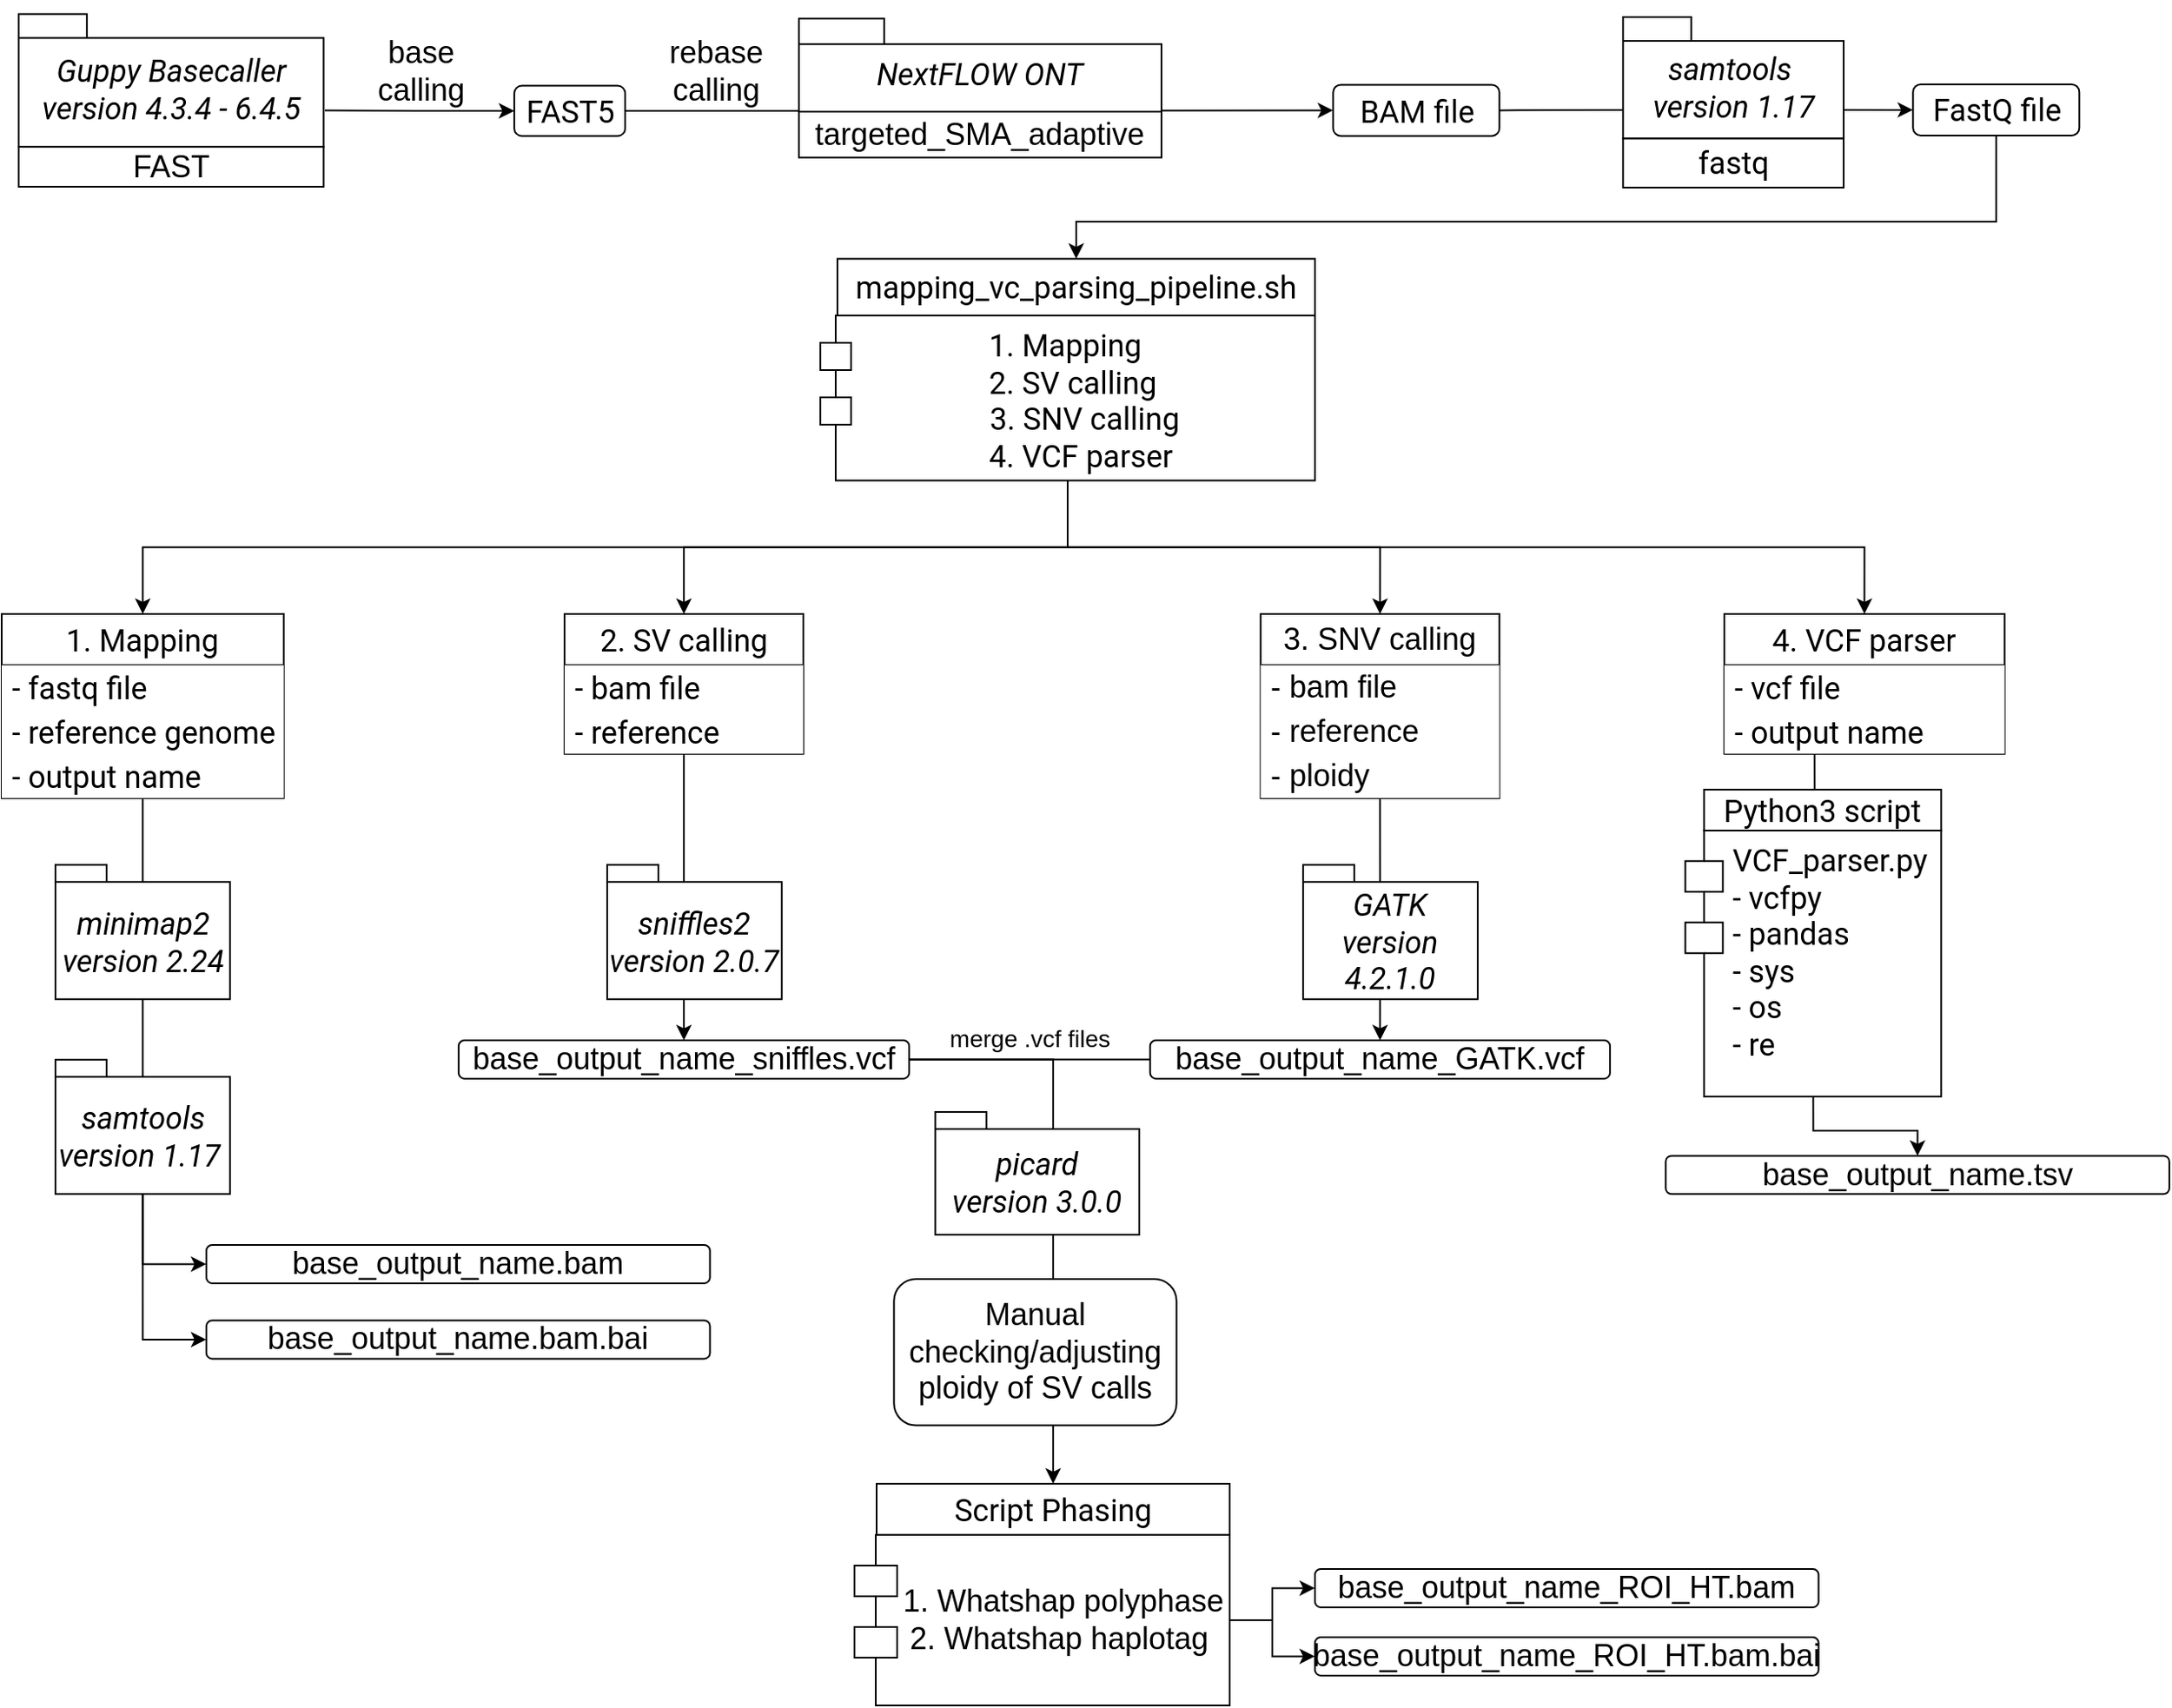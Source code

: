 <mxfile version="21.7.1" type="github">
  <diagram name="Page-1" id="vcV-yVb5MliYD7OHsdSn">
    <mxGraphModel dx="2029" dy="1234" grid="1" gridSize="10" guides="1" tooltips="1" connect="1" arrows="1" fold="1" page="1" pageScale="1" pageWidth="1654" pageHeight="1169" math="0" shadow="0">
      <root>
        <mxCell id="0" />
        <mxCell id="1" parent="0" />
        <mxCell id="tvqyL0lyOZ1OIDbs6Dl1-3" style="edgeStyle=orthogonalEdgeStyle;rounded=0;orthogonalLoop=1;jettySize=auto;html=1;exitX=0.5;exitY=1;exitDx=0;exitDy=0;fontSize=18;" edge="1" parent="1" source="TnzUW3G3kLykprTefT0Z-19" target="TnzUW3G3kLykprTefT0Z-15">
          <mxGeometry relative="1" as="geometry" />
        </mxCell>
        <mxCell id="tvqyL0lyOZ1OIDbs6Dl1-1" style="edgeStyle=orthogonalEdgeStyle;rounded=0;orthogonalLoop=1;jettySize=auto;html=1;exitX=0.5;exitY=1;exitDx=0;exitDy=0;entryX=0;entryY=0.5;entryDx=0;entryDy=0;fontSize=18;" edge="1" parent="1" source="TnzUW3G3kLykprTefT0Z-1" target="TnzUW3G3kLykprTefT0Z-13">
          <mxGeometry relative="1" as="geometry" />
        </mxCell>
        <mxCell id="TnzUW3G3kLykprTefT0Z-1" value="1. Mapping" style="swimlane;fontStyle=0;childLayout=stackLayout;horizontal=1;startSize=30;horizontalStack=0;resizeParent=1;resizeParentMax=0;resizeLast=0;collapsible=1;marginBottom=0;whiteSpace=wrap;html=1;fontFamily=Roboto;fontSource=https%3A%2F%2Ffonts.googleapis.com%2Fcss%3Ffamily%3DRoboto;fontSize=18;" parent="1" vertex="1">
          <mxGeometry x="240" y="490" width="165.36" height="107.953" as="geometry" />
        </mxCell>
        <mxCell id="TnzUW3G3kLykprTefT0Z-2" value="- fastq file" style="text;align=left;verticalAlign=middle;spacingLeft=4;spacingRight=4;overflow=hidden;points=[[0,0.5],[1,0.5]];portConstraint=eastwest;rotatable=0;whiteSpace=wrap;html=1;fontFamily=Roboto;fontSource=https%3A%2F%2Ffonts.googleapis.com%2Fcss%3Ffamily%3DRoboto;fontSize=18;fillColor=default;" parent="TnzUW3G3kLykprTefT0Z-1" vertex="1">
          <mxGeometry y="30" width="165.36" height="25.984" as="geometry" />
        </mxCell>
        <mxCell id="TnzUW3G3kLykprTefT0Z-3" value="- reference genome" style="text;align=left;verticalAlign=middle;spacingLeft=4;spacingRight=4;overflow=hidden;points=[[0,0.5],[1,0.5]];portConstraint=eastwest;rotatable=0;whiteSpace=wrap;html=1;fontFamily=Roboto;fontSource=https%3A%2F%2Ffonts.googleapis.com%2Fcss%3Ffamily%3DRoboto;fontSize=18;fillColor=default;" parent="TnzUW3G3kLykprTefT0Z-1" vertex="1">
          <mxGeometry y="55.984" width="165.36" height="25.984" as="geometry" />
        </mxCell>
        <mxCell id="TnzUW3G3kLykprTefT0Z-4" value="- output name" style="text;align=left;verticalAlign=middle;spacingLeft=4;spacingRight=4;overflow=hidden;points=[[0,0.5],[1,0.5]];portConstraint=eastwest;rotatable=0;whiteSpace=wrap;html=1;fontFamily=Roboto;fontSource=https%3A%2F%2Ffonts.googleapis.com%2Fcss%3Ffamily%3DRoboto;fontSize=18;fillColor=default;" parent="TnzUW3G3kLykprTefT0Z-1" vertex="1">
          <mxGeometry y="81.968" width="165.36" height="25.984" as="geometry" />
        </mxCell>
        <mxCell id="tvqyL0lyOZ1OIDbs6Dl1-14" style="edgeStyle=orthogonalEdgeStyle;rounded=0;orthogonalLoop=1;jettySize=auto;html=1;exitX=1;exitY=0.5;exitDx=0;exitDy=0;entryX=0;entryY=0.5;entryDx=0;entryDy=0;fontSize=18;" edge="1" parent="1" source="TnzUW3G3kLykprTefT0Z-5" target="H34V7Ri5q2Nj2kquJj98-36">
          <mxGeometry relative="1" as="geometry" />
        </mxCell>
        <mxCell id="tvqyL0lyOZ1OIDbs6Dl1-15" style="edgeStyle=orthogonalEdgeStyle;rounded=0;orthogonalLoop=1;jettySize=auto;html=1;exitX=0;exitY=0.5;exitDx=0;exitDy=0;entryX=1.004;entryY=0.725;entryDx=0;entryDy=0;entryPerimeter=0;endArrow=none;endFill=0;startArrow=classic;startFill=1;fontSize=18;" edge="1" parent="1" source="TnzUW3G3kLykprTefT0Z-5" target="H34V7Ri5q2Nj2kquJj98-14">
          <mxGeometry relative="1" as="geometry" />
        </mxCell>
        <mxCell id="TnzUW3G3kLykprTefT0Z-5" value="FAST5" style="rounded=1;whiteSpace=wrap;html=1;fontFamily=Roboto;fontSource=https%3A%2F%2Ffonts.googleapis.com%2Fcss%3Ffamily%3DRoboto;fontSize=18;" parent="1" vertex="1">
          <mxGeometry x="540.55" y="180.26" width="65" height="29.49" as="geometry" />
        </mxCell>
        <mxCell id="TnzUW3G3kLykprTefT0Z-10" value="&lt;font style=&quot;font-size: 18px;&quot;&gt;minimap2&lt;br style=&quot;font-size: 18px;&quot;&gt;version 2.24&lt;br style=&quot;font-size: 18px;&quot;&gt;&lt;/font&gt;" style="shape=folder;fontStyle=2;spacingTop=10;tabWidth=30;tabHeight=10;tabPosition=left;html=1;whiteSpace=wrap;fontFamily=Roboto;fontSource=https%3A%2F%2Ffonts.googleapis.com%2Fcss%3Ffamily%3DRoboto;fontSize=18;" parent="1" vertex="1">
          <mxGeometry x="271.5" y="637.16" width="102.362" height="78.74" as="geometry" />
        </mxCell>
        <mxCell id="TnzUW3G3kLykprTefT0Z-12" value="&lt;font style=&quot;font-size: 18px;&quot;&gt;sniffles2&lt;br style=&quot;font-size: 18px;&quot;&gt;version 2.0.7&lt;br style=&quot;font-size: 18px;&quot;&gt;&lt;/font&gt;" style="shape=folder;fontStyle=2;spacingTop=10;tabWidth=30;tabHeight=10;tabPosition=left;html=1;whiteSpace=wrap;fontFamily=Roboto;fontSource=https%3A%2F%2Ffonts.googleapis.com%2Fcss%3Ffamily%3DRoboto;fontSize=18;" parent="1" vertex="1">
          <mxGeometry x="595" y="637.159" width="102.362" height="78.74" as="geometry" />
        </mxCell>
        <mxCell id="TnzUW3G3kLykprTefT0Z-13" value="base_output_name.bam" style="rounded=1;whiteSpace=wrap;html=1;align=center;fontSize=18;" parent="1" vertex="1">
          <mxGeometry x="360" y="860.001" width="295.275" height="22.441" as="geometry" />
        </mxCell>
        <mxCell id="tvqyL0lyOZ1OIDbs6Dl1-10" style="edgeStyle=orthogonalEdgeStyle;rounded=0;orthogonalLoop=1;jettySize=auto;html=1;entryX=0.5;entryY=0;entryDx=0;entryDy=0;exitX=1;exitY=0.5;exitDx=0;exitDy=0;fontSize=18;" edge="1" parent="1" source="TnzUW3G3kLykprTefT0Z-15" target="i7Iz10wV050JpFX4qJ6I-25">
          <mxGeometry relative="1" as="geometry">
            <mxPoint x="864.36" y="978.25" as="targetPoint" />
            <mxPoint x="803.36" y="802.011" as="sourcePoint" />
          </mxGeometry>
        </mxCell>
        <mxCell id="TnzUW3G3kLykprTefT0Z-15" value="base_output_name_sniffles.vcf" style="rounded=1;whiteSpace=wrap;html=1;fontSize=18;" parent="1" vertex="1">
          <mxGeometry x="507.92" y="740" width="264.16" height="22.441" as="geometry" />
        </mxCell>
        <mxCell id="tvqyL0lyOZ1OIDbs6Dl1-2" style="edgeStyle=orthogonalEdgeStyle;rounded=0;orthogonalLoop=1;jettySize=auto;html=1;exitX=0;exitY=0.5;exitDx=0;exitDy=0;entryX=0.5;entryY=1;entryDx=0;entryDy=0;entryPerimeter=0;startArrow=classic;startFill=1;endArrow=none;endFill=0;fontSize=18;" edge="1" parent="1" source="TnzUW3G3kLykprTefT0Z-17" target="TnzUW3G3kLykprTefT0Z-11">
          <mxGeometry relative="1" as="geometry" />
        </mxCell>
        <mxCell id="TnzUW3G3kLykprTefT0Z-17" value="base_output_name.bam.bai" style="rounded=1;whiteSpace=wrap;html=1;fontSize=18;" parent="1" vertex="1">
          <mxGeometry x="360" y="904.25" width="295.275" height="22.441" as="geometry" />
        </mxCell>
        <mxCell id="TnzUW3G3kLykprTefT0Z-19" value="2. SV calling" style="swimlane;fontStyle=0;childLayout=stackLayout;horizontal=1;startSize=30;horizontalStack=0;resizeParent=1;resizeParentMax=0;resizeLast=0;collapsible=1;marginBottom=0;whiteSpace=wrap;html=1;fontFamily=Roboto;fontSource=https%3A%2F%2Ffonts.googleapis.com%2Fcss%3Ffamily%3DRoboto;fontSize=18;" parent="1" vertex="1">
          <mxGeometry x="570" y="490" width="140" height="81.968" as="geometry" />
        </mxCell>
        <mxCell id="TnzUW3G3kLykprTefT0Z-20" value="- bam file" style="text;strokeColor=none;fillColor=default;align=left;verticalAlign=middle;spacingLeft=4;spacingRight=4;overflow=hidden;points=[[0,0.5],[1,0.5]];portConstraint=eastwest;rotatable=0;whiteSpace=wrap;html=1;fontFamily=Roboto;fontSource=https%3A%2F%2Ffonts.googleapis.com%2Fcss%3Ffamily%3DRoboto;fontSize=18;" parent="TnzUW3G3kLykprTefT0Z-19" vertex="1">
          <mxGeometry y="30" width="140" height="25.984" as="geometry" />
        </mxCell>
        <mxCell id="TnzUW3G3kLykprTefT0Z-21" value="- reference genome" style="text;strokeColor=none;fillColor=default;align=left;verticalAlign=middle;spacingLeft=4;spacingRight=4;overflow=hidden;points=[[0,0.5],[1,0.5]];portConstraint=eastwest;rotatable=0;whiteSpace=wrap;html=1;fontFamily=Roboto;fontSource=https%3A%2F%2Ffonts.googleapis.com%2Fcss%3Ffamily%3DRoboto;fontSize=18;" parent="TnzUW3G3kLykprTefT0Z-19" vertex="1">
          <mxGeometry y="55.984" width="140" height="25.984" as="geometry" />
        </mxCell>
        <mxCell id="tvqyL0lyOZ1OIDbs6Dl1-24" style="edgeStyle=orthogonalEdgeStyle;rounded=0;orthogonalLoop=1;jettySize=auto;html=1;exitX=0.5;exitY=1;exitDx=0;exitDy=0;entryX=0.466;entryY=0.101;entryDx=0;entryDy=0;entryPerimeter=0;endArrow=none;endFill=0;fontSize=18;" edge="1" parent="1" source="TnzUW3G3kLykprTefT0Z-23" target="H34V7Ri5q2Nj2kquJj98-51">
          <mxGeometry relative="1" as="geometry" />
        </mxCell>
        <mxCell id="TnzUW3G3kLykprTefT0Z-23" value="4. VCF parser" style="swimlane;fontStyle=0;childLayout=stackLayout;horizontal=1;startSize=30;horizontalStack=0;resizeParent=1;resizeParentMax=0;resizeLast=0;collapsible=1;marginBottom=0;whiteSpace=wrap;html=1;fontFamily=Roboto;fontSource=https%3A%2F%2Ffonts.googleapis.com%2Fcss%3Ffamily%3DRoboto;fontSize=18;" parent="1" vertex="1">
          <mxGeometry x="1250" y="490" width="164.34" height="81.968" as="geometry">
            <mxRectangle x="515" y="570" width="110" height="30" as="alternateBounds" />
          </mxGeometry>
        </mxCell>
        <mxCell id="TnzUW3G3kLykprTefT0Z-24" value="- vcf file" style="text;strokeColor=none;fillColor=default;align=left;verticalAlign=middle;spacingLeft=4;spacingRight=4;overflow=hidden;points=[[0,0.5],[1,0.5]];portConstraint=eastwest;rotatable=0;whiteSpace=wrap;html=1;fontFamily=Roboto;fontSource=https%3A%2F%2Ffonts.googleapis.com%2Fcss%3Ffamily%3DRoboto;fontSize=18;" parent="TnzUW3G3kLykprTefT0Z-23" vertex="1">
          <mxGeometry y="30" width="164.34" height="25.984" as="geometry" />
        </mxCell>
        <mxCell id="TnzUW3G3kLykprTefT0Z-25" value="- output name" style="text;strokeColor=none;fillColor=default;align=left;verticalAlign=middle;spacingLeft=4;spacingRight=4;overflow=hidden;points=[[0,0.5],[1,0.5]];portConstraint=eastwest;rotatable=0;whiteSpace=wrap;html=1;fontFamily=Roboto;fontSource=https%3A%2F%2Ffonts.googleapis.com%2Fcss%3Ffamily%3DRoboto;fontSize=18;" parent="TnzUW3G3kLykprTefT0Z-23" vertex="1">
          <mxGeometry y="55.984" width="164.34" height="25.984" as="geometry" />
        </mxCell>
        <mxCell id="H34V7Ri5q2Nj2kquJj98-2" value="" style="group;fontFamily=Roboto;fontSource=https%3A%2F%2Ffonts.googleapis.com%2Fcss%3Ffamily%3DRoboto;fontSize=18;" parent="1" vertex="1" connectable="0">
          <mxGeometry x="720" y="281.75" width="290" height="155.25" as="geometry" />
        </mxCell>
        <mxCell id="TnzUW3G3kLykprTefT0Z-8" value="&lt;div style=&quot;font-size: 18px;&quot;&gt;&lt;/div&gt;&lt;div style=&quot;text-align: left; font-size: 18px;&quot;&gt;&lt;span style=&quot;background-color: initial; font-size: 18px;&quot;&gt;1. Mapping&lt;/span&gt;&lt;/div&gt;&lt;div style=&quot;text-align: left; font-size: 18px;&quot;&gt;&lt;span style=&quot;background-color: initial; font-size: 18px;&quot;&gt;2. SV calling&lt;/span&gt;&lt;/div&gt;&lt;div style=&quot;font-size: 18px;&quot;&gt;&lt;span style=&quot;background-color: initial; font-size: 18px;&quot;&gt;3. SNV calling&lt;/span&gt;&lt;/div&gt;&lt;div style=&quot;font-size: 18px;&quot;&gt;&lt;span style=&quot;background-color: initial; font-size: 18px;&quot;&gt;4. VCF parser&amp;nbsp;&lt;/span&gt;&lt;/div&gt;" style="shape=module;align=left;spacingLeft=20;align=center;verticalAlign=top;whiteSpace=wrap;html=1;fontFamily=Roboto;fontSource=https%3A%2F%2Ffonts.googleapis.com%2Fcss%3Ffamily%3DRoboto;fontSize=18;jettyWidth=18;jettyHeight=16;" parent="H34V7Ri5q2Nj2kquJj98-2" vertex="1">
          <mxGeometry y="33.27" width="290" height="96.73" as="geometry" />
        </mxCell>
        <mxCell id="H34V7Ri5q2Nj2kquJj98-1" value="mapping_vc_parsing_pipeline.sh" style="rounded=0;whiteSpace=wrap;html=1;fontFamily=Roboto;fontSource=https%3A%2F%2Ffonts.googleapis.com%2Fcss%3Ffamily%3DRoboto;fontSize=18;" parent="H34V7Ri5q2Nj2kquJj98-2" vertex="1">
          <mxGeometry x="10" width="280" height="33.27" as="geometry" />
        </mxCell>
        <mxCell id="H34V7Ri5q2Nj2kquJj98-24" value="" style="group;fontSize=18;" parent="1" vertex="1" connectable="0">
          <mxGeometry x="260" y="130" width="168.74" height="109.5" as="geometry" />
        </mxCell>
        <mxCell id="H34V7Ri5q2Nj2kquJj98-32" value="" style="group;fontSize=18;" parent="H34V7Ri5q2Nj2kquJj98-24" vertex="1" connectable="0">
          <mxGeometry y="20" width="168.74" height="89.5" as="geometry" />
        </mxCell>
        <mxCell id="H34V7Ri5q2Nj2kquJj98-14" value="&lt;font style=&quot;font-size: 18px;&quot;&gt;&lt;i style=&quot;font-weight: normal; font-size: 18px;&quot;&gt;Guppy Basecaller&lt;br style=&quot;font-size: 18px;&quot;&gt;&lt;/i&gt;&lt;span style=&quot;font-weight: 400; font-size: 18px;&quot;&gt;&lt;i style=&quot;font-size: 18px;&quot;&gt;version 4.3.4 - 6.4.5&lt;/i&gt;&lt;/span&gt;&lt;br style=&quot;font-size: 18px;&quot;&gt;&lt;/font&gt;" style="shape=folder;fontStyle=1;spacingTop=10;tabWidth=40;tabHeight=14;tabPosition=left;html=1;whiteSpace=wrap;fontFamily=Roboto;fontSource=https%3A%2F%2Ffonts.googleapis.com%2Fcss%3Ffamily%3DRoboto;fontSize=18;" parent="H34V7Ri5q2Nj2kquJj98-32" vertex="1">
          <mxGeometry x="-10.063" y="-11.699" width="178.803" height="77.801" as="geometry" />
        </mxCell>
        <mxCell id="H34V7Ri5q2Nj2kquJj98-22" value="FAST" style="rounded=0;whiteSpace=wrap;html=1;fontSize=18;" parent="H34V7Ri5q2Nj2kquJj98-32" vertex="1">
          <mxGeometry x="-10.063" y="66.102" width="178.803" height="23.397" as="geometry" />
        </mxCell>
        <mxCell id="H34V7Ri5q2Nj2kquJj98-26" value="" style="group;fontSize=18;" parent="1" vertex="1" connectable="0">
          <mxGeometry x="707.41" y="130" width="212.59" height="120.01" as="geometry" />
        </mxCell>
        <mxCell id="H34V7Ri5q2Nj2kquJj98-43" value="" style="group;fontSize=18;" parent="H34V7Ri5q2Nj2kquJj98-26" vertex="1" connectable="0">
          <mxGeometry width="212.59" height="120.01" as="geometry" />
        </mxCell>
        <mxCell id="H34V7Ri5q2Nj2kquJj98-21" value="&lt;font style=&quot;font-size: 18px;&quot;&gt;&lt;span style=&quot;font-weight: 400; font-size: 18px;&quot;&gt;&lt;i style=&quot;font-size: 18px;&quot;&gt;NextFLOW ONT&lt;/i&gt;&lt;/span&gt;&lt;br style=&quot;font-size: 18px;&quot;&gt;&lt;/font&gt;" style="shape=folder;fontStyle=1;spacingTop=10;tabWidth=50;tabHeight=15;tabPosition=left;html=1;whiteSpace=wrap;fontFamily=Roboto;fontSource=https%3A%2F%2Ffonts.googleapis.com%2Fcss%3Ffamily%3DRoboto;fontSize=18;" parent="H34V7Ri5q2Nj2kquJj98-43" vertex="1">
          <mxGeometry y="10.91" width="212.59" height="54.55" as="geometry" />
        </mxCell>
        <mxCell id="H34V7Ri5q2Nj2kquJj98-25" value="targeted_SMA_adaptive" style="rounded=0;whiteSpace=wrap;html=1;fontSize=18;" parent="H34V7Ri5q2Nj2kquJj98-43" vertex="1">
          <mxGeometry y="65.46" width="212.59" height="26.893" as="geometry" />
        </mxCell>
        <mxCell id="H34V7Ri5q2Nj2kquJj98-29" value="rebase calling" style="text;html=1;strokeColor=none;fillColor=none;align=center;verticalAlign=middle;whiteSpace=wrap;rounded=0;fontSize=18;" parent="1" vertex="1">
          <mxGeometry x="614.41" y="156.75" width="90" height="30" as="geometry" />
        </mxCell>
        <mxCell id="H34V7Ri5q2Nj2kquJj98-30" value="base calling" style="text;html=1;strokeColor=none;fillColor=none;align=center;verticalAlign=middle;whiteSpace=wrap;rounded=0;fontSize=18;" parent="1" vertex="1">
          <mxGeometry x="441" y="156.75" width="90" height="30" as="geometry" />
        </mxCell>
        <mxCell id="H34V7Ri5q2Nj2kquJj98-85" style="edgeStyle=orthogonalEdgeStyle;rounded=0;orthogonalLoop=1;jettySize=auto;html=1;exitX=0.5;exitY=1;exitDx=0;exitDy=0;entryX=0.5;entryY=0;entryDx=0;entryDy=0;fontSize=18;" parent="1" source="H34V7Ri5q2Nj2kquJj98-35" target="H34V7Ri5q2Nj2kquJj98-1" edge="1">
          <mxGeometry relative="1" as="geometry">
            <Array as="points">
              <mxPoint x="1409" y="260" />
              <mxPoint x="870" y="260" />
            </Array>
          </mxGeometry>
        </mxCell>
        <mxCell id="tvqyL0lyOZ1OIDbs6Dl1-13" style="edgeStyle=orthogonalEdgeStyle;rounded=0;orthogonalLoop=1;jettySize=auto;html=1;exitX=0;exitY=0.5;exitDx=0;exitDy=0;entryX=1;entryY=0.5;entryDx=0;entryDy=0;endArrow=none;endFill=0;startArrow=classic;startFill=1;fontSize=18;" edge="1" parent="1" source="H34V7Ri5q2Nj2kquJj98-35" target="H34V7Ri5q2Nj2kquJj98-36">
          <mxGeometry relative="1" as="geometry" />
        </mxCell>
        <mxCell id="H34V7Ri5q2Nj2kquJj98-35" value="FastQ file" style="rounded=1;whiteSpace=wrap;html=1;fontFamily=Roboto;fontSource=https%3A%2F%2Ffonts.googleapis.com%2Fcss%3Ffamily%3DRoboto;fontSize=18;" parent="1" vertex="1">
          <mxGeometry x="1360.66" y="179.445" width="97.5" height="30" as="geometry" />
        </mxCell>
        <mxCell id="H34V7Ri5q2Nj2kquJj98-36" value="BAM file" style="rounded=1;whiteSpace=wrap;html=1;fontFamily=Roboto;fontSource=https%3A%2F%2Ffonts.googleapis.com%2Fcss%3Ffamily%3DRoboto;fontSize=18;" parent="1" vertex="1">
          <mxGeometry x="1020.66" y="179.695" width="97.5" height="30" as="geometry" />
        </mxCell>
        <mxCell id="H34V7Ri5q2Nj2kquJj98-40" value="" style="group;fontSize=18;" parent="1" vertex="1" connectable="0">
          <mxGeometry x="1190.66" y="140.01" width="129.34" height="99.99" as="geometry" />
        </mxCell>
        <mxCell id="TnzUW3G3kLykprTefT0Z-18" value="&lt;font style=&quot;font-size: 18px;&quot;&gt;&lt;span style=&quot;font-weight: normal; font-size: 18px;&quot;&gt;samtools&amp;nbsp;&lt;br style=&quot;font-size: 18px;&quot;&gt;version 1.17&lt;/span&gt;&lt;br style=&quot;font-size: 18px;&quot;&gt;&lt;/font&gt;" style="shape=folder;fontStyle=3;spacingTop=10;tabWidth=40;tabHeight=14;tabPosition=left;html=1;whiteSpace=wrap;fontFamily=Roboto;fontSource=https%3A%2F%2Ffonts.googleapis.com%2Fcss%3Ffamily%3DRoboto;fontSize=18;" parent="H34V7Ri5q2Nj2kquJj98-40" vertex="1">
          <mxGeometry width="129.34" height="71.241" as="geometry" />
        </mxCell>
        <mxCell id="H34V7Ri5q2Nj2kquJj98-39" value="&lt;font style=&quot;font-size: 18px;&quot; data-font-src=&quot;https://fonts.googleapis.com/css?family=Roboto&quot; face=&quot;Roboto&quot;&gt;fastq&lt;/font&gt;" style="rounded=0;whiteSpace=wrap;html=1;fontSize=18;" parent="H34V7Ri5q2Nj2kquJj98-40" vertex="1">
          <mxGeometry y="71.241" width="129.34" height="28.749" as="geometry" />
        </mxCell>
        <mxCell id="TnzUW3G3kLykprTefT0Z-11" value="&lt;font style=&quot;font-size: 18px;&quot;&gt;samtools&lt;br style=&quot;font-size: 18px;&quot;&gt;version 1.17&amp;nbsp;&lt;br style=&quot;font-size: 18px;&quot;&gt;&lt;/font&gt;" style="shape=folder;fontStyle=2;spacingTop=10;tabWidth=30;tabHeight=10;tabPosition=left;html=1;whiteSpace=wrap;fontFamily=Roboto;fontSource=https%3A%2F%2Ffonts.googleapis.com%2Fcss%3Ffamily%3DRoboto;fontSize=18;" parent="1" vertex="1">
          <mxGeometry x="271.5" y="751.41" width="102.362" height="78.74" as="geometry" />
        </mxCell>
        <mxCell id="i7Iz10wV050JpFX4qJ6I-10" value="&lt;font style=&quot;font-size: 18px;&quot;&gt;3. SNV calling&lt;/font&gt;" style="swimlane;fontStyle=0;childLayout=stackLayout;horizontal=1;startSize=30;horizontalStack=0;resizeParent=1;resizeParentMax=0;resizeLast=0;collapsible=1;marginBottom=0;whiteSpace=wrap;html=1;fontSize=18;" parent="1" vertex="1">
          <mxGeometry x="978.16" y="490" width="140" height="107.953" as="geometry" />
        </mxCell>
        <mxCell id="i7Iz10wV050JpFX4qJ6I-11" value="- bam file" style="text;strokeColor=none;fillColor=default;align=left;verticalAlign=middle;spacingLeft=4;spacingRight=4;overflow=hidden;points=[[0,0.5],[1,0.5]];portConstraint=eastwest;rotatable=0;whiteSpace=wrap;html=1;fontSize=18;" parent="i7Iz10wV050JpFX4qJ6I-10" vertex="1">
          <mxGeometry y="30" width="140" height="25.984" as="geometry" />
        </mxCell>
        <mxCell id="i7Iz10wV050JpFX4qJ6I-12" value="- reference genome" style="text;strokeColor=none;fillColor=default;align=left;verticalAlign=middle;spacingLeft=4;spacingRight=4;overflow=hidden;points=[[0,0.5],[1,0.5]];portConstraint=eastwest;rotatable=0;whiteSpace=wrap;html=1;fontSize=18;" parent="i7Iz10wV050JpFX4qJ6I-10" vertex="1">
          <mxGeometry y="55.984" width="140" height="25.984" as="geometry" />
        </mxCell>
        <mxCell id="i7Iz10wV050JpFX4qJ6I-13" value="- ploidy" style="text;align=left;verticalAlign=middle;spacingLeft=4;spacingRight=4;overflow=hidden;points=[[0,0.5],[1,0.5]];portConstraint=eastwest;rotatable=0;whiteSpace=wrap;html=1;fillColor=default;fontSize=18;" parent="i7Iz10wV050JpFX4qJ6I-10" vertex="1">
          <mxGeometry y="81.968" width="140" height="25.984" as="geometry" />
        </mxCell>
        <mxCell id="tvqyL0lyOZ1OIDbs6Dl1-22" style="edgeStyle=orthogonalEdgeStyle;rounded=0;orthogonalLoop=1;jettySize=auto;html=1;exitX=0;exitY=0.5;exitDx=0;exitDy=0;entryX=1;entryY=0.5;entryDx=0;entryDy=0;endArrow=none;endFill=0;fontSize=18;" edge="1" parent="1" source="i7Iz10wV050JpFX4qJ6I-15" target="TnzUW3G3kLykprTefT0Z-15">
          <mxGeometry relative="1" as="geometry" />
        </mxCell>
        <mxCell id="i7Iz10wV050JpFX4qJ6I-15" value="base_output_name_GATK.vcf" style="rounded=1;whiteSpace=wrap;html=1;fontSize=18;" parent="1" vertex="1">
          <mxGeometry x="913.34" y="740" width="269.64" height="22.441" as="geometry" />
        </mxCell>
        <mxCell id="i7Iz10wV050JpFX4qJ6I-16" style="edgeStyle=orthogonalEdgeStyle;rounded=0;orthogonalLoop=1;jettySize=auto;html=1;exitX=0.5;exitY=1;exitDx=0;exitDy=0;fontSize=18;entryX=0.5;entryY=0;entryDx=0;entryDy=0;" parent="1" source="i7Iz10wV050JpFX4qJ6I-10" target="i7Iz10wV050JpFX4qJ6I-15" edge="1">
          <mxGeometry relative="1" as="geometry">
            <Array as="points">
              <mxPoint x="1048" y="698" />
              <mxPoint x="1048" y="698" />
            </Array>
          </mxGeometry>
        </mxCell>
        <mxCell id="i7Iz10wV050JpFX4qJ6I-14" value="&lt;font style=&quot;font-size: 18px;&quot;&gt;GATK&lt;br style=&quot;font-size: 18px;&quot;&gt;version 4.2.1.0&lt;br style=&quot;font-size: 18px;&quot;&gt;&lt;/font&gt;" style="shape=folder;fontStyle=2;spacingTop=10;tabWidth=30;tabHeight=10;tabPosition=left;html=1;whiteSpace=wrap;fontFamily=Roboto;fontSource=https%3A%2F%2Ffonts.googleapis.com%2Fcss%3Ffamily%3DRoboto;fontSize=18;" parent="1" vertex="1">
          <mxGeometry x="1003.08" y="637.159" width="102.362" height="78.74" as="geometry" />
        </mxCell>
        <mxCell id="i7Iz10wV050JpFX4qJ6I-19" value="&lt;font style=&quot;font-size: 18px;&quot;&gt;picard&lt;br style=&quot;font-size: 18px;&quot;&gt;version 3.0.0&lt;br style=&quot;font-size: 18px;&quot;&gt;&lt;/font&gt;" style="shape=folder;fontStyle=2;spacingTop=10;tabWidth=30;tabHeight=10;tabPosition=left;html=1;whiteSpace=wrap;fontFamily=Roboto;fontSource=https%3A%2F%2Ffonts.googleapis.com%2Fcss%3Ffamily%3DRoboto;fontSize=18;" parent="1" vertex="1">
          <mxGeometry x="787.36" y="782" width="119.64" height="72" as="geometry" />
        </mxCell>
        <mxCell id="i7Iz10wV050JpFX4qJ6I-29" value="Manual checking/adjusting ploidy of SV calls" style="rounded=1;whiteSpace=wrap;html=1;fontSize=18;" parent="1" vertex="1">
          <mxGeometry x="763.18" y="880" width="165.64" height="85.75" as="geometry" />
        </mxCell>
        <mxCell id="i7Iz10wV050JpFX4qJ6I-32" value="merge .vcf files" style="text;html=1;strokeColor=none;fillColor=none;align=center;verticalAlign=middle;whiteSpace=wrap;rounded=0;fontSize=14;" parent="1" vertex="1">
          <mxGeometry x="793.18" y="724.41" width="100" height="30" as="geometry" />
        </mxCell>
        <mxCell id="tvqyL0lyOZ1OIDbs6Dl1-16" value="" style="group;fontSize=18;align=right;" vertex="1" connectable="0" parent="1">
          <mxGeometry x="740" y="1000" width="220" height="130" as="geometry" />
        </mxCell>
        <mxCell id="i7Iz10wV050JpFX4qJ6I-24" value="&lt;div style=&quot;font-size: 18px;&quot;&gt;&lt;/div&gt;&lt;div style=&quot;font-size: 18px;&quot;&gt;&amp;nbsp;1. Whatshap polyphase&lt;/div&gt;&lt;div style=&quot;font-size: 18px;&quot;&gt;2. Whatshap haplotag&lt;/div&gt;" style="shape=module;align=center;spacingLeft=20;align=center;verticalAlign=middle;whiteSpace=wrap;html=1;fontFamily=Helvetica;fontSize=18;jettyWidth=25;jettyHeight=18;labelPosition=center;verticalLabelPosition=middle;" parent="tvqyL0lyOZ1OIDbs6Dl1-16" vertex="1">
          <mxGeometry y="30" width="220" height="100" as="geometry" />
        </mxCell>
        <mxCell id="i7Iz10wV050JpFX4qJ6I-25" value="Script Phasing" style="rounded=0;whiteSpace=wrap;html=1;fontFamily=Roboto;fontSource=https%3A%2F%2Ffonts.googleapis.com%2Fcss%3Ffamily%3DRoboto;fontSize=18;" parent="tvqyL0lyOZ1OIDbs6Dl1-16" vertex="1">
          <mxGeometry x="13" width="207" height="29.92" as="geometry" />
        </mxCell>
        <mxCell id="TnzUW3G3kLykprTefT0Z-14" value="base_output_name.tsv" style="rounded=1;whiteSpace=wrap;html=1;fontSize=18;" parent="1" vertex="1">
          <mxGeometry x="1215.662" y="807.71" width="295.275" height="22.441" as="geometry" />
        </mxCell>
        <mxCell id="tvqyL0lyOZ1OIDbs6Dl1-19" value="" style="group;fontSize=18;" vertex="1" connectable="0" parent="1">
          <mxGeometry x="1227.167" y="593" width="150" height="180" as="geometry" />
        </mxCell>
        <mxCell id="H34V7Ri5q2Nj2kquJj98-50" value="&lt;div style=&quot;text-align: center; font-size: 18px;&quot;&gt;&lt;/div&gt;&lt;div style=&quot;text-align: left; font-size: 18px;&quot;&gt;&lt;font style=&quot;font-size: 18px;&quot;&gt;VCF_parser.py&lt;/font&gt;&lt;/div&gt;&lt;div style=&quot;text-align: left; font-size: 18px;&quot;&gt;&lt;font style=&quot;font-size: 18px;&quot;&gt;- vcfpy&lt;/font&gt;&lt;/div&gt;&lt;div style=&quot;text-align: left; font-size: 18px;&quot;&gt;&lt;font style=&quot;font-size: 18px;&quot;&gt;- pandas&lt;/font&gt;&lt;/div&gt;&lt;div style=&quot;text-align: left; font-size: 18px;&quot;&gt;&lt;font style=&quot;font-size: 18px;&quot;&gt;- sys&lt;/font&gt;&lt;/div&gt;&lt;div style=&quot;text-align: left; font-size: 18px;&quot;&gt;&lt;font style=&quot;font-size: 18px;&quot;&gt;- os&lt;/font&gt;&lt;/div&gt;&lt;div style=&quot;text-align: left; font-size: 18px;&quot;&gt;&lt;font style=&quot;font-size: 18px;&quot;&gt;- re&lt;/font&gt;&lt;/div&gt;" style="shape=module;align=left;spacingLeft=20;align=center;verticalAlign=top;whiteSpace=wrap;html=1;fontFamily=Roboto;fontSource=https%3A%2F%2Ffonts.googleapis.com%2Fcss%3Ffamily%3DRoboto;fontSize=18;jettyWidth=22;jettyHeight=18;" parent="tvqyL0lyOZ1OIDbs6Dl1-19" vertex="1">
          <mxGeometry y="23.93" width="150" height="156.07" as="geometry" />
        </mxCell>
        <mxCell id="H34V7Ri5q2Nj2kquJj98-51" value="Python3 script" style="rounded=0;whiteSpace=wrap;html=1;fontFamily=Roboto;fontSource=https%3A%2F%2Ffonts.googleapis.com%2Fcss%3Ffamily%3DRoboto;fontSize=18;" parent="tvqyL0lyOZ1OIDbs6Dl1-19" vertex="1">
          <mxGeometry x="11" width="139" height="24.02" as="geometry" />
        </mxCell>
        <mxCell id="tvqyL0lyOZ1OIDbs6Dl1-23" style="edgeStyle=orthogonalEdgeStyle;rounded=0;orthogonalLoop=1;jettySize=auto;html=1;exitX=0.5;exitY=1;exitDx=0;exitDy=0;entryX=0.5;entryY=0;entryDx=0;entryDy=0;fontSize=18;" edge="1" parent="1" source="H34V7Ri5q2Nj2kquJj98-50" target="TnzUW3G3kLykprTefT0Z-14">
          <mxGeometry relative="1" as="geometry" />
        </mxCell>
        <mxCell id="tvqyL0lyOZ1OIDbs6Dl1-25" style="edgeStyle=orthogonalEdgeStyle;rounded=0;orthogonalLoop=1;jettySize=auto;html=1;exitX=0.5;exitY=1;exitDx=0;exitDy=0;fontSize=18;" edge="1" parent="1" source="TnzUW3G3kLykprTefT0Z-8" target="TnzUW3G3kLykprTefT0Z-1">
          <mxGeometry relative="1" as="geometry" />
        </mxCell>
        <mxCell id="tvqyL0lyOZ1OIDbs6Dl1-26" style="edgeStyle=orthogonalEdgeStyle;rounded=0;orthogonalLoop=1;jettySize=auto;html=1;exitX=0.5;exitY=1;exitDx=0;exitDy=0;entryX=0.5;entryY=0;entryDx=0;entryDy=0;fontSize=18;" edge="1" parent="1" source="TnzUW3G3kLykprTefT0Z-8" target="TnzUW3G3kLykprTefT0Z-23">
          <mxGeometry relative="1" as="geometry" />
        </mxCell>
        <mxCell id="tvqyL0lyOZ1OIDbs6Dl1-27" style="edgeStyle=orthogonalEdgeStyle;rounded=0;orthogonalLoop=1;jettySize=auto;html=1;exitX=0.5;exitY=1;exitDx=0;exitDy=0;entryX=0.5;entryY=0;entryDx=0;entryDy=0;fontSize=18;" edge="1" parent="1" source="TnzUW3G3kLykprTefT0Z-8" target="i7Iz10wV050JpFX4qJ6I-10">
          <mxGeometry relative="1" as="geometry" />
        </mxCell>
        <mxCell id="tvqyL0lyOZ1OIDbs6Dl1-28" style="edgeStyle=orthogonalEdgeStyle;rounded=0;orthogonalLoop=1;jettySize=auto;html=1;exitX=0.5;exitY=1;exitDx=0;exitDy=0;entryX=0.5;entryY=0;entryDx=0;entryDy=0;fontSize=18;" edge="1" parent="1" source="TnzUW3G3kLykprTefT0Z-8" target="TnzUW3G3kLykprTefT0Z-19">
          <mxGeometry relative="1" as="geometry" />
        </mxCell>
        <mxCell id="tvqyL0lyOZ1OIDbs6Dl1-29" value="base_output_name_ROI_HT.bam" style="rounded=1;whiteSpace=wrap;html=1;align=center;fontSize=18;" vertex="1" parent="1">
          <mxGeometry x="1010" y="1050.001" width="295.275" height="22.441" as="geometry" />
        </mxCell>
        <mxCell id="tvqyL0lyOZ1OIDbs6Dl1-30" value="base_output_name_ROI_HT.bam.bai" style="rounded=1;whiteSpace=wrap;html=1;fontSize=18;" vertex="1" parent="1">
          <mxGeometry x="1010" y="1090" width="295.275" height="22.441" as="geometry" />
        </mxCell>
        <mxCell id="tvqyL0lyOZ1OIDbs6Dl1-34" style="edgeStyle=orthogonalEdgeStyle;rounded=0;orthogonalLoop=1;jettySize=auto;html=1;exitX=1;exitY=0.5;exitDx=0;exitDy=0;entryX=0;entryY=0.5;entryDx=0;entryDy=0;fontSize=18;" edge="1" parent="1" source="i7Iz10wV050JpFX4qJ6I-24" target="tvqyL0lyOZ1OIDbs6Dl1-29">
          <mxGeometry relative="1" as="geometry" />
        </mxCell>
        <mxCell id="tvqyL0lyOZ1OIDbs6Dl1-35" style="edgeStyle=orthogonalEdgeStyle;rounded=0;orthogonalLoop=1;jettySize=auto;html=1;exitX=1;exitY=0.5;exitDx=0;exitDy=0;entryX=0;entryY=0.5;entryDx=0;entryDy=0;fontSize=18;" edge="1" parent="1" source="i7Iz10wV050JpFX4qJ6I-24" target="tvqyL0lyOZ1OIDbs6Dl1-30">
          <mxGeometry relative="1" as="geometry" />
        </mxCell>
      </root>
    </mxGraphModel>
  </diagram>
</mxfile>
